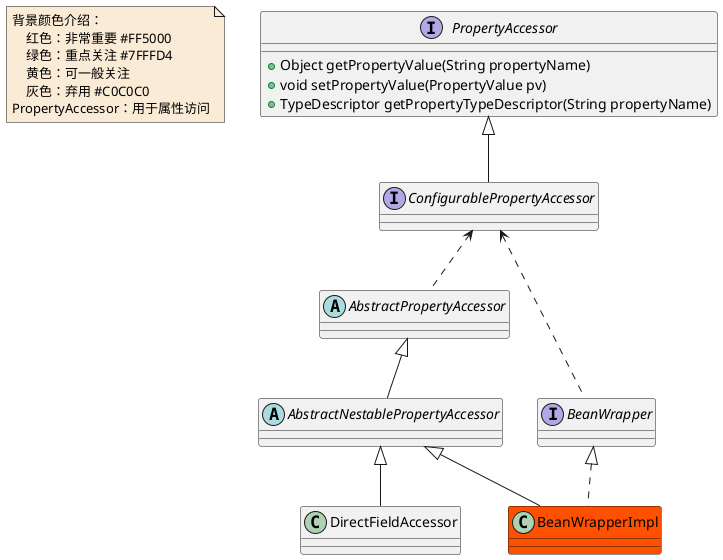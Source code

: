 @startuml

note  as N1 #FAEBD7
    背景颜色介绍：
        红色：非常重要 #FF5000
        绿色：重点关注 #7FFFD4
        黄色：可一般关注
        灰色：弃用 #C0C0C0
    PropertyAccessor：用于属性访问
end note






interface PropertyAccessor
PropertyAccessor : +Object getPropertyValue(String propertyName)
PropertyAccessor : +void setPropertyValue(PropertyValue pv)
PropertyAccessor : +TypeDescriptor getPropertyTypeDescriptor(String propertyName)
abstract class AbstractNestablePropertyAccessor
abstract class AbstractPropertyAccessor
interface BeanWrapper
class BeanWrapperImpl #FF5000
interface ConfigurablePropertyAccessor
class DirectFieldAccessor




AbstractNestablePropertyAccessor <|-- BeanWrapperImpl
AbstractNestablePropertyAccessor <|-- DirectFieldAccessor


AbstractPropertyAccessor <|-- AbstractNestablePropertyAccessor


BeanWrapper <|.. BeanWrapperImpl


ConfigurablePropertyAccessor <.. AbstractPropertyAccessor
ConfigurablePropertyAccessor <.. BeanWrapper


PropertyAccessor <|-- ConfigurablePropertyAccessor




@enduml